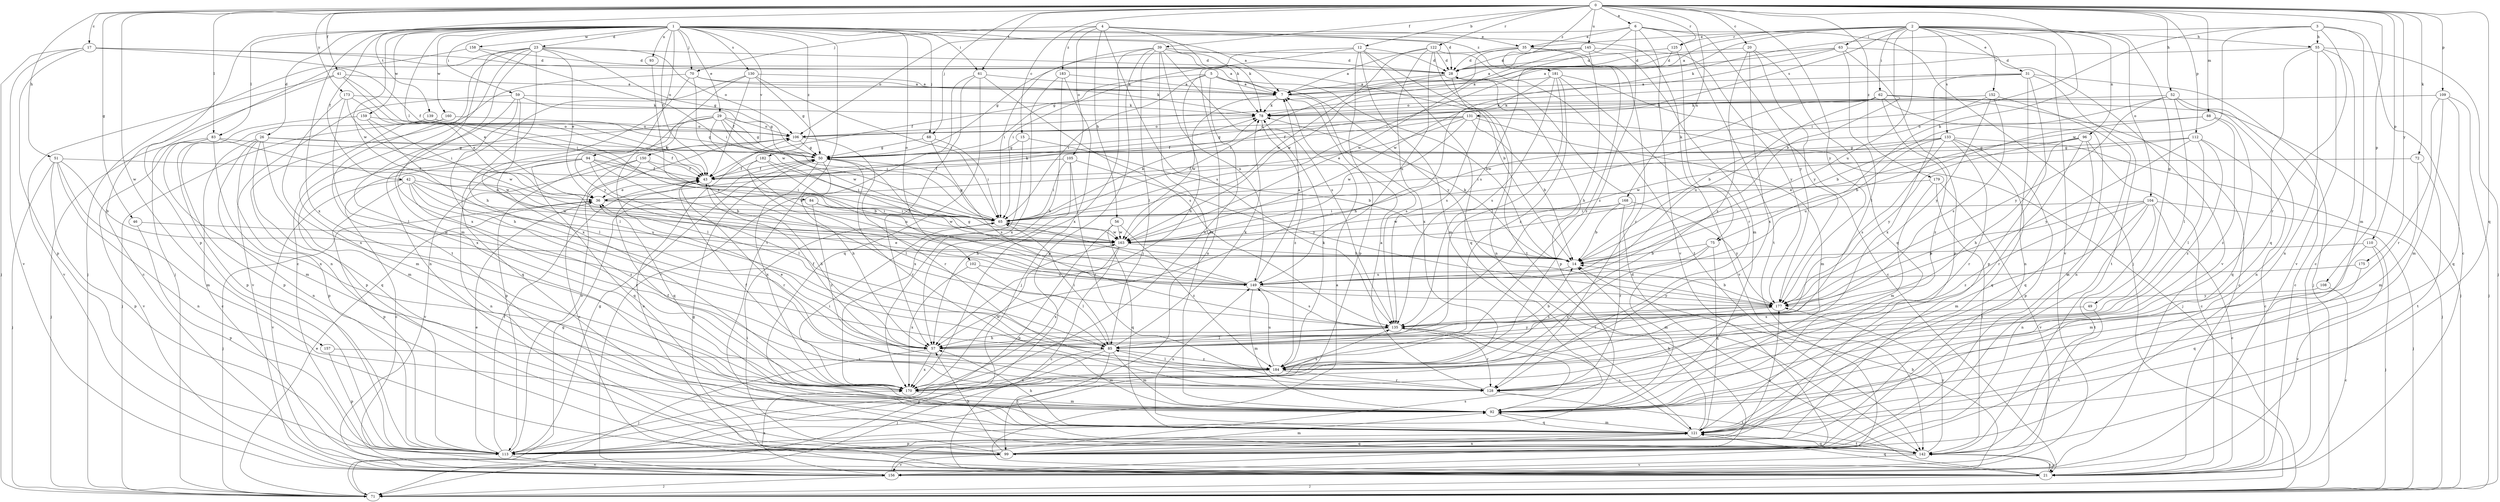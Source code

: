 strict digraph  {
0;
1;
2;
3;
4;
5;
6;
7;
12;
14;
15;
17;
20;
21;
23;
26;
28;
29;
31;
35;
36;
39;
41;
42;
43;
46;
49;
50;
51;
52;
55;
56;
57;
59;
61;
62;
63;
65;
68;
70;
71;
72;
75;
78;
83;
84;
85;
88;
92;
93;
94;
96;
99;
102;
104;
105;
106;
108;
109;
110;
112;
113;
121;
122;
125;
128;
130;
131;
133;
135;
139;
142;
145;
149;
150;
152;
156;
157;
158;
159;
160;
163;
168;
170;
173;
175;
177;
179;
181;
182;
183;
184;
0 -> 6  [label=a];
0 -> 12  [label=b];
0 -> 15  [label=c];
0 -> 17  [label=c];
0 -> 20  [label=c];
0 -> 39  [label=f];
0 -> 41  [label=f];
0 -> 46  [label=g];
0 -> 51  [label=h];
0 -> 52  [label=h];
0 -> 68  [label=j];
0 -> 72  [label=k];
0 -> 75  [label=k];
0 -> 83  [label=l];
0 -> 88  [label=m];
0 -> 108  [label=p];
0 -> 109  [label=p];
0 -> 110  [label=p];
0 -> 112  [label=p];
0 -> 121  [label=q];
0 -> 122  [label=r];
0 -> 125  [label=r];
0 -> 139  [label=t];
0 -> 145  [label=u];
0 -> 157  [label=w];
0 -> 168  [label=x];
0 -> 173  [label=y];
0 -> 175  [label=y];
0 -> 177  [label=y];
0 -> 179  [label=z];
0 -> 181  [label=z];
0 -> 61  [label=t];
1 -> 7  [label=a];
1 -> 23  [label=d];
1 -> 26  [label=d];
1 -> 29  [label=e];
1 -> 42  [label=f];
1 -> 43  [label=f];
1 -> 59  [label=i];
1 -> 61  [label=i];
1 -> 68  [label=j];
1 -> 70  [label=j];
1 -> 75  [label=k];
1 -> 78  [label=k];
1 -> 83  [label=l];
1 -> 84  [label=l];
1 -> 93  [label=n];
1 -> 94  [label=n];
1 -> 102  [label=o];
1 -> 113  [label=p];
1 -> 130  [label=s];
1 -> 142  [label=t];
1 -> 150  [label=v];
1 -> 158  [label=w];
1 -> 159  [label=w];
1 -> 160  [label=w];
1 -> 163  [label=w];
1 -> 170  [label=x];
1 -> 181  [label=z];
1 -> 182  [label=z];
2 -> 7  [label=a];
2 -> 14  [label=b];
2 -> 31  [label=e];
2 -> 35  [label=e];
2 -> 49  [label=g];
2 -> 55  [label=h];
2 -> 62  [label=i];
2 -> 63  [label=i];
2 -> 65  [label=i];
2 -> 96  [label=n];
2 -> 104  [label=o];
2 -> 125  [label=r];
2 -> 131  [label=s];
2 -> 133  [label=s];
2 -> 149  [label=u];
2 -> 152  [label=v];
2 -> 156  [label=v];
3 -> 21  [label=c];
3 -> 55  [label=h];
3 -> 65  [label=i];
3 -> 78  [label=k];
3 -> 92  [label=m];
3 -> 128  [label=r];
3 -> 163  [label=w];
4 -> 28  [label=d];
4 -> 35  [label=e];
4 -> 56  [label=h];
4 -> 70  [label=j];
4 -> 78  [label=k];
4 -> 105  [label=o];
4 -> 135  [label=s];
4 -> 183  [label=z];
5 -> 7  [label=a];
5 -> 14  [label=b];
5 -> 43  [label=f];
5 -> 57  [label=h];
5 -> 65  [label=i];
5 -> 170  [label=x];
5 -> 177  [label=y];
6 -> 35  [label=e];
6 -> 71  [label=j];
6 -> 106  [label=o];
6 -> 135  [label=s];
6 -> 142  [label=t];
6 -> 156  [label=v];
6 -> 177  [label=y];
6 -> 184  [label=z];
7 -> 78  [label=k];
7 -> 135  [label=s];
7 -> 163  [label=w];
12 -> 28  [label=d];
12 -> 65  [label=i];
12 -> 92  [label=m];
12 -> 99  [label=n];
12 -> 113  [label=p];
12 -> 121  [label=q];
12 -> 142  [label=t];
14 -> 78  [label=k];
14 -> 149  [label=u];
15 -> 14  [label=b];
15 -> 50  [label=g];
15 -> 170  [label=x];
17 -> 7  [label=a];
17 -> 28  [label=d];
17 -> 43  [label=f];
17 -> 71  [label=j];
17 -> 113  [label=p];
17 -> 156  [label=v];
20 -> 28  [label=d];
20 -> 121  [label=q];
20 -> 170  [label=x];
20 -> 177  [label=y];
20 -> 184  [label=z];
21 -> 7  [label=a];
21 -> 28  [label=d];
21 -> 50  [label=g];
21 -> 71  [label=j];
21 -> 106  [label=o];
21 -> 121  [label=q];
21 -> 142  [label=t];
23 -> 21  [label=c];
23 -> 28  [label=d];
23 -> 36  [label=e];
23 -> 50  [label=g];
23 -> 57  [label=h];
23 -> 71  [label=j];
23 -> 92  [label=m];
23 -> 106  [label=o];
23 -> 142  [label=t];
23 -> 170  [label=x];
26 -> 21  [label=c];
26 -> 43  [label=f];
26 -> 50  [label=g];
26 -> 92  [label=m];
26 -> 99  [label=n];
26 -> 113  [label=p];
26 -> 121  [label=q];
28 -> 7  [label=a];
28 -> 65  [label=i];
28 -> 113  [label=p];
28 -> 135  [label=s];
29 -> 50  [label=g];
29 -> 65  [label=i];
29 -> 85  [label=l];
29 -> 106  [label=o];
29 -> 113  [label=p];
29 -> 121  [label=q];
29 -> 149  [label=u];
29 -> 163  [label=w];
31 -> 7  [label=a];
31 -> 71  [label=j];
31 -> 99  [label=n];
31 -> 106  [label=o];
31 -> 113  [label=p];
31 -> 142  [label=t];
31 -> 170  [label=x];
35 -> 28  [label=d];
35 -> 50  [label=g];
35 -> 128  [label=r];
35 -> 163  [label=w];
35 -> 184  [label=z];
36 -> 65  [label=i];
36 -> 71  [label=j];
36 -> 78  [label=k];
39 -> 14  [label=b];
39 -> 28  [label=d];
39 -> 65  [label=i];
39 -> 85  [label=l];
39 -> 92  [label=m];
39 -> 113  [label=p];
39 -> 135  [label=s];
39 -> 149  [label=u];
39 -> 170  [label=x];
41 -> 7  [label=a];
41 -> 21  [label=c];
41 -> 36  [label=e];
41 -> 65  [label=i];
41 -> 156  [label=v];
42 -> 36  [label=e];
42 -> 113  [label=p];
42 -> 128  [label=r];
42 -> 149  [label=u];
42 -> 156  [label=v];
42 -> 163  [label=w];
42 -> 184  [label=z];
43 -> 36  [label=e];
43 -> 57  [label=h];
43 -> 128  [label=r];
46 -> 113  [label=p];
46 -> 163  [label=w];
49 -> 135  [label=s];
49 -> 142  [label=t];
50 -> 43  [label=f];
50 -> 57  [label=h];
50 -> 128  [label=r];
50 -> 170  [label=x];
51 -> 14  [label=b];
51 -> 43  [label=f];
51 -> 71  [label=j];
51 -> 92  [label=m];
51 -> 99  [label=n];
51 -> 113  [label=p];
52 -> 14  [label=b];
52 -> 21  [label=c];
52 -> 78  [label=k];
52 -> 85  [label=l];
52 -> 99  [label=n];
52 -> 177  [label=y];
55 -> 21  [label=c];
55 -> 28  [label=d];
55 -> 71  [label=j];
55 -> 99  [label=n];
55 -> 121  [label=q];
55 -> 156  [label=v];
56 -> 113  [label=p];
56 -> 121  [label=q];
56 -> 163  [label=w];
56 -> 184  [label=z];
57 -> 14  [label=b];
57 -> 36  [label=e];
57 -> 43  [label=f];
57 -> 71  [label=j];
57 -> 92  [label=m];
57 -> 170  [label=x];
57 -> 177  [label=y];
59 -> 50  [label=g];
59 -> 57  [label=h];
59 -> 78  [label=k];
59 -> 85  [label=l];
59 -> 156  [label=v];
59 -> 170  [label=x];
61 -> 7  [label=a];
61 -> 57  [label=h];
61 -> 121  [label=q];
61 -> 135  [label=s];
61 -> 156  [label=v];
62 -> 21  [label=c];
62 -> 43  [label=f];
62 -> 71  [label=j];
62 -> 78  [label=k];
62 -> 99  [label=n];
62 -> 149  [label=u];
62 -> 163  [label=w];
62 -> 184  [label=z];
63 -> 7  [label=a];
63 -> 28  [label=d];
63 -> 85  [label=l];
63 -> 113  [label=p];
63 -> 156  [label=v];
63 -> 163  [label=w];
65 -> 50  [label=g];
65 -> 78  [label=k];
65 -> 163  [label=w];
68 -> 50  [label=g];
68 -> 65  [label=i];
68 -> 135  [label=s];
70 -> 7  [label=a];
70 -> 78  [label=k];
70 -> 99  [label=n];
70 -> 163  [label=w];
70 -> 170  [label=x];
71 -> 36  [label=e];
71 -> 50  [label=g];
72 -> 43  [label=f];
72 -> 92  [label=m];
72 -> 142  [label=t];
75 -> 14  [label=b];
75 -> 92  [label=m];
75 -> 121  [label=q];
75 -> 170  [label=x];
78 -> 106  [label=o];
78 -> 184  [label=z];
83 -> 50  [label=g];
83 -> 71  [label=j];
83 -> 92  [label=m];
83 -> 156  [label=v];
83 -> 163  [label=w];
83 -> 170  [label=x];
84 -> 65  [label=i];
84 -> 163  [label=w];
84 -> 184  [label=z];
85 -> 65  [label=i];
85 -> 71  [label=j];
85 -> 78  [label=k];
85 -> 92  [label=m];
85 -> 113  [label=p];
85 -> 142  [label=t];
85 -> 184  [label=z];
88 -> 14  [label=b];
88 -> 106  [label=o];
88 -> 121  [label=q];
88 -> 184  [label=z];
92 -> 43  [label=f];
92 -> 121  [label=q];
93 -> 135  [label=s];
94 -> 14  [label=b];
94 -> 21  [label=c];
94 -> 43  [label=f];
94 -> 65  [label=i];
94 -> 85  [label=l];
94 -> 99  [label=n];
94 -> 121  [label=q];
96 -> 21  [label=c];
96 -> 50  [label=g];
96 -> 57  [label=h];
96 -> 121  [label=q];
96 -> 128  [label=r];
96 -> 177  [label=y];
99 -> 57  [label=h];
99 -> 65  [label=i];
99 -> 92  [label=m];
99 -> 121  [label=q];
99 -> 156  [label=v];
102 -> 85  [label=l];
102 -> 149  [label=u];
102 -> 170  [label=x];
104 -> 21  [label=c];
104 -> 65  [label=i];
104 -> 71  [label=j];
104 -> 92  [label=m];
104 -> 99  [label=n];
104 -> 142  [label=t];
104 -> 177  [label=y];
104 -> 184  [label=z];
105 -> 43  [label=f];
105 -> 57  [label=h];
105 -> 65  [label=i];
105 -> 128  [label=r];
105 -> 177  [label=y];
106 -> 50  [label=g];
106 -> 113  [label=p];
106 -> 128  [label=r];
108 -> 21  [label=c];
108 -> 177  [label=y];
109 -> 71  [label=j];
109 -> 78  [label=k];
109 -> 92  [label=m];
109 -> 121  [label=q];
109 -> 128  [label=r];
110 -> 14  [label=b];
110 -> 71  [label=j];
110 -> 92  [label=m];
110 -> 156  [label=v];
112 -> 21  [label=c];
112 -> 50  [label=g];
112 -> 85  [label=l];
112 -> 163  [label=w];
112 -> 177  [label=y];
112 -> 184  [label=z];
113 -> 36  [label=e];
113 -> 43  [label=f];
113 -> 50  [label=g];
113 -> 106  [label=o];
113 -> 156  [label=v];
113 -> 177  [label=y];
121 -> 14  [label=b];
121 -> 57  [label=h];
121 -> 92  [label=m];
121 -> 99  [label=n];
121 -> 113  [label=p];
121 -> 135  [label=s];
121 -> 142  [label=t];
121 -> 149  [label=u];
122 -> 7  [label=a];
122 -> 28  [label=d];
122 -> 99  [label=n];
122 -> 142  [label=t];
122 -> 149  [label=u];
122 -> 163  [label=w];
122 -> 170  [label=x];
125 -> 28  [label=d];
125 -> 50  [label=g];
125 -> 128  [label=r];
128 -> 7  [label=a];
128 -> 43  [label=f];
128 -> 142  [label=t];
130 -> 7  [label=a];
130 -> 43  [label=f];
130 -> 50  [label=g];
130 -> 65  [label=i];
130 -> 99  [label=n];
130 -> 177  [label=y];
131 -> 14  [label=b];
131 -> 36  [label=e];
131 -> 43  [label=f];
131 -> 50  [label=g];
131 -> 71  [label=j];
131 -> 92  [label=m];
131 -> 106  [label=o];
131 -> 163  [label=w];
133 -> 50  [label=g];
133 -> 65  [label=i];
133 -> 71  [label=j];
133 -> 113  [label=p];
133 -> 121  [label=q];
133 -> 128  [label=r];
133 -> 135  [label=s];
133 -> 149  [label=u];
135 -> 57  [label=h];
135 -> 85  [label=l];
135 -> 128  [label=r];
139 -> 43  [label=f];
139 -> 50  [label=g];
139 -> 106  [label=o];
139 -> 113  [label=p];
142 -> 21  [label=c];
142 -> 121  [label=q];
142 -> 156  [label=v];
142 -> 177  [label=y];
145 -> 7  [label=a];
145 -> 28  [label=d];
145 -> 57  [label=h];
145 -> 92  [label=m];
145 -> 163  [label=w];
145 -> 177  [label=y];
149 -> 7  [label=a];
149 -> 36  [label=e];
149 -> 50  [label=g];
149 -> 65  [label=i];
149 -> 92  [label=m];
149 -> 135  [label=s];
149 -> 177  [label=y];
150 -> 14  [label=b];
150 -> 21  [label=c];
150 -> 43  [label=f];
150 -> 121  [label=q];
150 -> 156  [label=v];
152 -> 14  [label=b];
152 -> 78  [label=k];
152 -> 99  [label=n];
152 -> 135  [label=s];
152 -> 177  [label=y];
156 -> 14  [label=b];
156 -> 71  [label=j];
156 -> 135  [label=s];
156 -> 170  [label=x];
157 -> 113  [label=p];
157 -> 184  [label=z];
158 -> 28  [label=d];
158 -> 65  [label=i];
158 -> 71  [label=j];
159 -> 85  [label=l];
159 -> 106  [label=o];
159 -> 113  [label=p];
159 -> 163  [label=w];
160 -> 71  [label=j];
160 -> 92  [label=m];
160 -> 106  [label=o];
163 -> 14  [label=b];
163 -> 21  [label=c];
163 -> 170  [label=x];
168 -> 14  [label=b];
168 -> 65  [label=i];
168 -> 128  [label=r];
168 -> 163  [label=w];
168 -> 177  [label=y];
170 -> 65  [label=i];
170 -> 92  [label=m];
170 -> 135  [label=s];
170 -> 163  [label=w];
173 -> 36  [label=e];
173 -> 65  [label=i];
173 -> 78  [label=k];
173 -> 85  [label=l];
173 -> 170  [label=x];
175 -> 121  [label=q];
175 -> 149  [label=u];
177 -> 14  [label=b];
177 -> 85  [label=l];
177 -> 135  [label=s];
179 -> 36  [label=e];
179 -> 92  [label=m];
179 -> 142  [label=t];
179 -> 156  [label=v];
181 -> 7  [label=a];
181 -> 21  [label=c];
181 -> 57  [label=h];
181 -> 85  [label=l];
181 -> 135  [label=s];
181 -> 156  [label=v];
181 -> 184  [label=z];
182 -> 43  [label=f];
182 -> 65  [label=i];
182 -> 85  [label=l];
182 -> 149  [label=u];
183 -> 7  [label=a];
183 -> 57  [label=h];
183 -> 71  [label=j];
183 -> 170  [label=x];
184 -> 78  [label=k];
184 -> 85  [label=l];
184 -> 128  [label=r];
184 -> 149  [label=u];
184 -> 170  [label=x];
}
